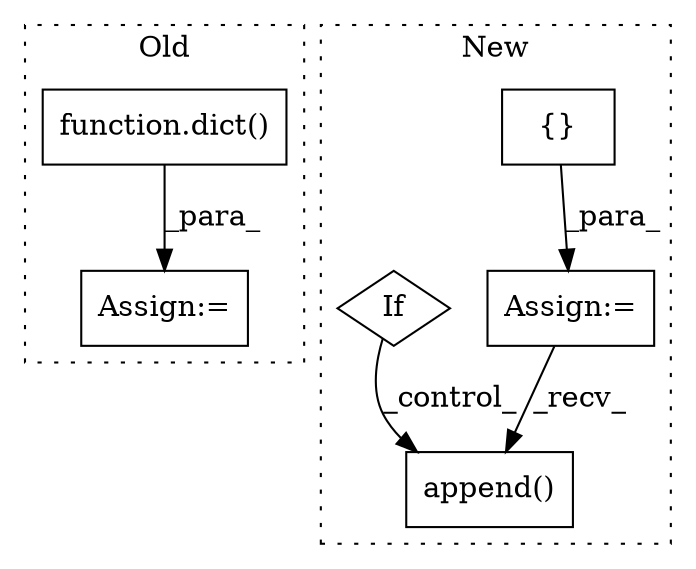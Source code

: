 digraph G {
subgraph cluster0 {
1 [label="function.dict()" a="75" s="13020" l="6" shape="box"];
5 [label="Assign:=" a="68" s="13017" l="3" shape="box"];
label = "Old";
style="dotted";
}
subgraph cluster1 {
2 [label="append()" a="75" s="12729,12766" l="24,1" shape="box"];
3 [label="{}" a="59" s="11484,11486" l="1,0" shape="box"];
4 [label="Assign:=" a="68" s="11481" l="3" shape="box"];
6 [label="If" a="96" s="12677" l="3" shape="diamond"];
label = "New";
style="dotted";
}
1 -> 5 [label="_para_"];
3 -> 4 [label="_para_"];
4 -> 2 [label="_recv_"];
6 -> 2 [label="_control_"];
}